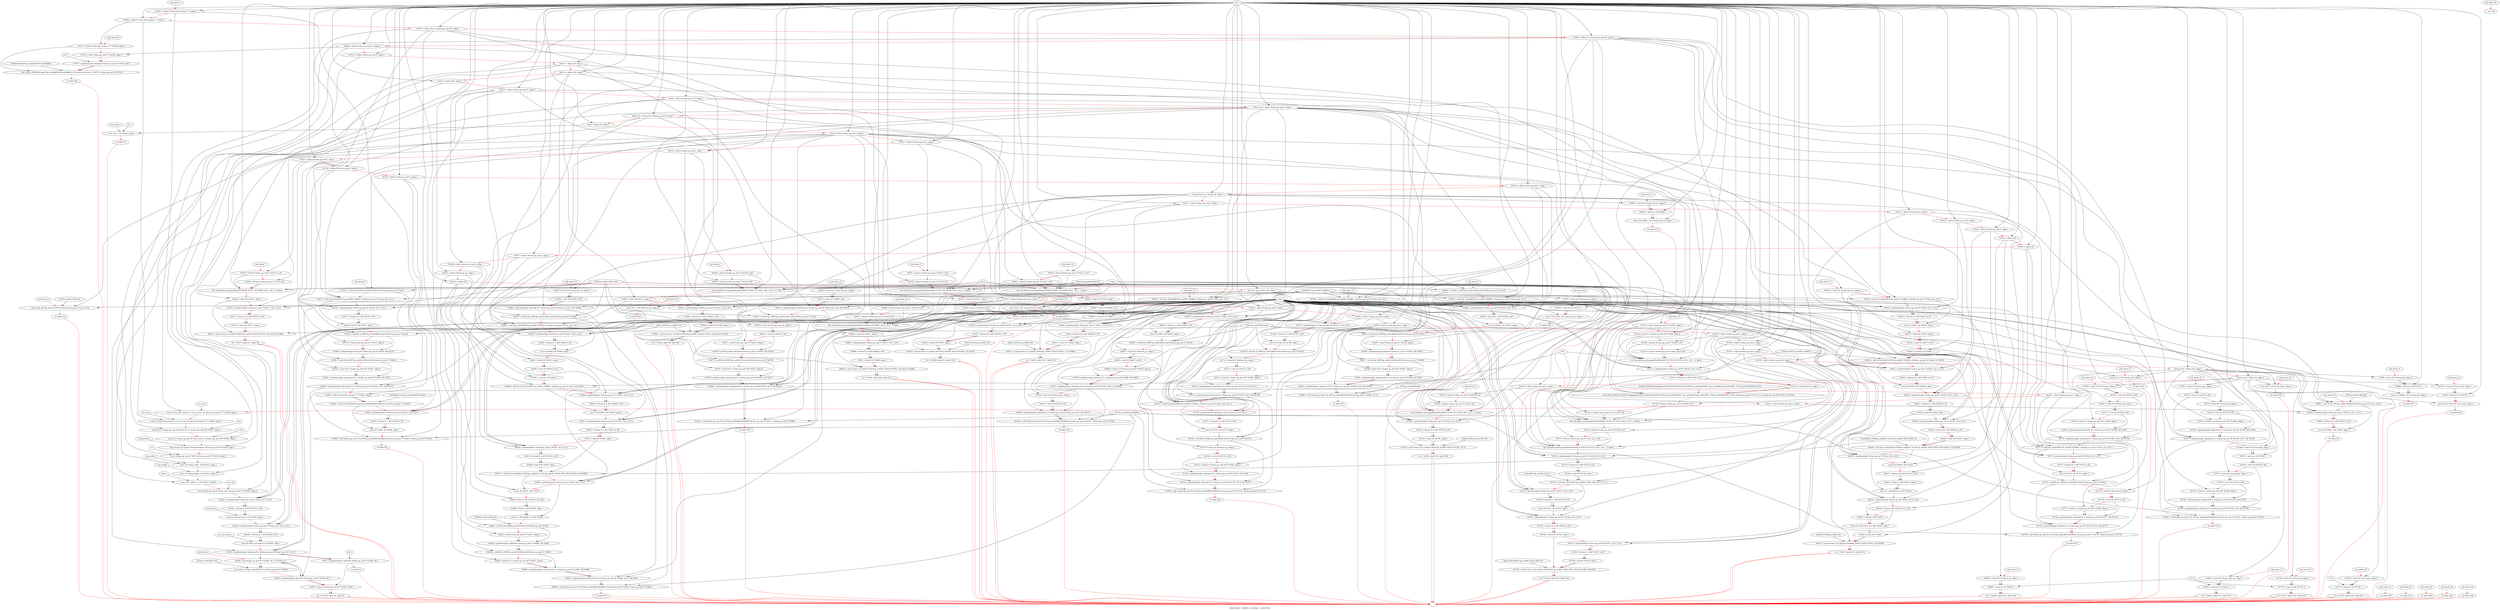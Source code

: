 digraph G {
compound=true
label="Black edges - dataflow, red edges - control flow"
"t505" [label="  %t505 = alloca %\"class.hls::stream.1\"*, align 8"]
"t506" [label="  %t506 = alloca %\"class.hls::stream.1\"*, align 8"]
"t507" [label="  %t507 = alloca [512 x %class.ap_uint.0]*, align 8"]
"t508" [label="  %t508 = alloca [5 x %class.ap_uint.0]*, align 8"]
"t509" [label="  %t509 = alloca %class.ap_uint.0*, align 8"]
"t510" [label="  %t510 = alloca %class.ap_uint.0*, align 8"]
"t511" [label="  %t511 = alloca i16, align 2"]
"t512" [label="  %t512 = alloca i16, align 2"]
"t513" [label="  %t513 = alloca i16*, align 8"]
"t514" [label="  %t514 = alloca %class.ap_uint.2*, align 8"]
"row" [label="  %row = alloca %class.ap_uint.2, align 2"]
"win_size" [label="  %win_size = alloca %class.ap_uint.0, align 1"]
"buf_cop" [label="  %buf_cop = alloca [5 x %class.ap_uint.0], align 1"]
"npc" [label="  %npc = alloca i16, align 2"]
"col" [label="  %col = alloca %class.ap_uint.2, align 1"]
"t515" [label="  %t515 = alloca %class.ap_uint.2, align 1"]
"t516" [label="  %t516 = alloca %class.ap_uint.2, align 1"]
"t517" [label="  %t517 = alloca %class.ap_uint.2, align 1"]
"t518" [label="  %t518 = alloca %class.ap_uint.0, align 1"]
"t519" [label="  %t519 = alloca %class.ap_uint.0, align 1"]
"t520" [label="  %t520 = alloca %class.ap_uint.0, align 1"]
"copy_buf_var" [label="  %copy_buf_var = alloca i32, align 4"]
"t521" [label="  %t521 = alloca %class.ap_uint.2, align 1"]
"t522" [label="  %t522 = alloca %class.ap_int, align 1"]
"t523" [label="  %t523 = alloca %class.ap_uint.0, align 1"]
"t524" [label="  %t524 = alloca %class.ap_uint.2, align 1"]
"t525" [label="  %t525 = alloca i24"]
"t526" [label="  %t526 = alloca i24"]
"t527" [label="  %t527 = alloca %class.ap_uint.0, align 1"]
"t528" [label="  %t528 = alloca %class.ap_uint.2, align 1"]
"t529" [label="  %t529 = alloca %class.ap_int, align 1"]
"t530" [label="  %t530 = alloca i24"]
"extract_px" [label="  %extract_px = alloca i32, align 4"]
"t531" [label="  %t531 = alloca %class.ap_uint.2, align 1"]
"t532" [label="  %t532 = alloca %class.ap_uint.0, align 1"]
"t533" [label="  %t533 = alloca %class.ap_uint.0, align 1"]
"t534" [label="  %t534 = alloca %class.ap_uint.0, align 1"]
"t535" [label="  %t535 = alloca %class.ap_uint.0, align 1"]
"t536" [label="  %t536 = alloca %class.ap_uint.2, align 1"]
"t537" [label="  %t537 = alloca %class.ap_uint.0, align 1"]
"t538" [label="  %t538 = alloca %class.ap_uint.0, align 1"]
"wrap_buf" [label="  %wrap_buf = alloca i32, align 4"]
"col_warp" [label="  %col_warp = alloca i32, align 4"]
"t539" [label="  %t539 = alloca %class.ap_uint.2, align 1"]
"t540" [label="  %t540 = alloca %class.ap_uint.0, align 1"]
"t541" [label="  %t541 = alloca %class.ap_uint.2, align 1"]
"_1" [label="  store %\"class.hls::stream.1\"* %_src_mat, %\"class.hls::stream.1\"** %t505, align 8"]
"_2" [label="  store %\"class.hls::stream.1\"* %_out_mat, %\"class.hls::stream.1\"** %t506, align 8"]
"_3" [label="  store [512 x %class.ap_uint.0]* %buf, [512 x %class.ap_uint.0]** %t507, align 8"]
"_4" [label="  store [5 x %class.ap_uint.0]* %src_buf, [5 x %class.ap_uint.0]** %t508, align 8"]
"_5" [label="  store %class.ap_uint.0* %OutputValues, %class.ap_uint.0** %t509, align 8"]
"_6" [label="  store %class.ap_uint.0* %P0, %class.ap_uint.0** %t510, align 8"]
"_7" [label="  store i16 %img_width, i16* %t511, align 2"]
"_8" [label="  store i16 %img_height, i16* %t512, align 2"]
"_9" [label="  store i16* %shift_x, i16** %t513, align 8"]
"_10" [label="  store %class.ap_uint.2* %row_ind, %class.ap_uint.2** %t514, align 8"]
"t542" [label="  %t542 = getelementptr %class.ap_uint.2* %row, i32 0, i32 0"]
"t543" [label="  %t543 = bitcast [2 x i8]* %t542 to i16*"]
"_11" [label="  store i16 %row.coerce, i16* %t543, align 1"]
"t544" [label="  %t544 = getelementptr %class.ap_uint.0* %win_size, i32 0, i32 0"]
"t545" [label="  %t545 = bitcast [1 x i8]* %t544 to i8*"]
"_12" [label="  store i8 %win_size.coerce, i8* %t545, align 1"]
"t546" [label="  %t546 = getelementptr inbounds [5 x %class.ap_uint.0]* %buf_cop, i32 0, i32 0"]
"t547" [label="  %t547 = getelementptr inbounds %class.ap_uint.0* %t546, i64 5"]
"_13" [label="  br label %1"]
"unk_block_1" -> "t505"[color=red]
"i32 1" -> "t505"
"t505" -> "t506"[color=red weight=2]
"i32 1" -> "t506"
"t506" -> "t507"[color=red weight=2]
"i32 1" -> "t507"
"t507" -> "t508"[color=red weight=2]
"i32 1" -> "t508"
"t508" -> "t509"[color=red weight=2]
"i32 1" -> "t509"
"t509" -> "t510"[color=red weight=2]
"i32 1" -> "t510"
"t510" -> "t511"[color=red weight=2]
"i32 1" -> "t511"
"t511" -> "t512"[color=red weight=2]
"i32 1" -> "t512"
"t512" -> "t513"[color=red weight=2]
"i32 1" -> "t513"
"t513" -> "t514"[color=red weight=2]
"i32 1" -> "t514"
"t514" -> "row"[color=red weight=2]
"i32 1" -> "row"
"row" -> "win_size"[color=red weight=2]
"i32 1" -> "win_size"
"win_size" -> "buf_cop"[color=red weight=2]
"i32 1" -> "buf_cop"
"buf_cop" -> "npc"[color=red weight=2]
"i32 1" -> "npc"
"npc" -> "col"[color=red weight=2]
"i32 1" -> "col"
"col" -> "t515"[color=red weight=2]
"i32 1" -> "t515"
"t515" -> "t516"[color=red weight=2]
"i32 1" -> "t516"
"t516" -> "t517"[color=red weight=2]
"i32 1" -> "t517"
"t517" -> "t518"[color=red weight=2]
"i32 1" -> "t518"
"t518" -> "t519"[color=red weight=2]
"i32 1" -> "t519"
"t519" -> "t520"[color=red weight=2]
"i32 1" -> "t520"
"t520" -> "copy_buf_var"[color=red weight=2]
"i32 1" -> "copy_buf_var"
"copy_buf_var" -> "t521"[color=red weight=2]
"i32 1" -> "t521"
"t521" -> "t522"[color=red weight=2]
"i32 1" -> "t522"
"t522" -> "t523"[color=red weight=2]
"i32 1" -> "t523"
"t523" -> "t524"[color=red weight=2]
"i32 1" -> "t524"
"t524" -> "t525"[color=red weight=2]
"i32 1" -> "t525"
"t525" -> "t526"[color=red weight=2]
"i32 1" -> "t526"
"t526" -> "t527"[color=red weight=2]
"i32 1" -> "t527"
"t527" -> "t528"[color=red weight=2]
"i32 1" -> "t528"
"t528" -> "t529"[color=red weight=2]
"i32 1" -> "t529"
"t529" -> "t530"[color=red weight=2]
"i32 1" -> "t530"
"t530" -> "extract_px"[color=red weight=2]
"i32 1" -> "extract_px"
"extract_px" -> "t531"[color=red weight=2]
"i32 1" -> "t531"
"t531" -> "t532"[color=red weight=2]
"i32 1" -> "t532"
"t532" -> "t533"[color=red weight=2]
"i32 1" -> "t533"
"t533" -> "t534"[color=red weight=2]
"i32 1" -> "t534"
"t534" -> "t535"[color=red weight=2]
"i32 1" -> "t535"
"t535" -> "t536"[color=red weight=2]
"i32 1" -> "t536"
"t536" -> "t537"[color=red weight=2]
"i32 1" -> "t537"
"t537" -> "t538"[color=red weight=2]
"i32 1" -> "t538"
"t538" -> "wrap_buf"[color=red weight=2]
"i32 1" -> "wrap_buf"
"wrap_buf" -> "col_warp"[color=red weight=2]
"i32 1" -> "col_warp"
"col_warp" -> "t539"[color=red weight=2]
"i32 1" -> "t539"
"t539" -> "t540"[color=red weight=2]
"i32 1" -> "t540"
"t540" -> "t541"[color=red weight=2]
"i32 1" -> "t541"
"t541" -> "_1"[color=red weight=2]
"_src_mat" -> "_1"
"t505" -> "_1"
"_1" -> "_2"[color=red weight=2]
"_out_mat" -> "_2"
"t506" -> "_2"
"_2" -> "_3"[color=red weight=2]
"buf" -> "_3"
"t507" -> "_3"
"_3" -> "_4"[color=red weight=2]
"src_buf" -> "_4"
"t508" -> "_4"
"_4" -> "_5"[color=red weight=2]
"OutputValues" -> "_5"
"t509" -> "_5"
"_5" -> "_6"[color=red weight=2]
"P0" -> "_6"
"t510" -> "_6"
"_6" -> "_7"[color=red weight=2]
"img_width" -> "_7"
"t511" -> "_7"
"_7" -> "_8"[color=red weight=2]
"img_height" -> "_8"
"t512" -> "_8"
"_8" -> "_9"[color=red weight=2]
"shift_x" -> "_9"
"t513" -> "_9"
"_9" -> "_10"[color=red weight=2]
"row_ind" -> "_10"
"t514" -> "_10"
"_10" -> "t542"[color=red weight=2]
"row" -> "t542"
"i32 0" -> "t542"
"i32 0" -> "t542"
"t542" -> "t543"[color=red weight=2]
"t542" -> "t543"
"t543" -> "_11"[color=red weight=2]
"row.coerce" -> "_11"
"t543" -> "_11"
"_11" -> "t544"[color=red weight=2]
"win_size" -> "t544"
"i32 0" -> "t544"
"i32 0" -> "t544"
"t544" -> "t545"[color=red weight=2]
"t544" -> "t545"
"t545" -> "_12"[color=red weight=2]
"win_size.coerce" -> "_12"
"t545" -> "_12"
"_12" -> "t546"[color=red weight=2]
"buf_cop" -> "t546"
"i32 0" -> "t546"
"i32 0" -> "t546"
"t546" -> "t547"[color=red weight=2]
"t546" -> "t547"
"i64 5" -> "t547"
"t547" -> "_13"[color=red weight=2]
"_13" -> ""[color=red]

"t548" [label="  %t548 = phi %class.ap_uint.0* [ %t546, %0 ], [ %t549, %1 ]"]
"_14" [label="  call void @_ZN7ap_uintILi8EEC1Ev(%class.ap_uint.0* %t548)"]
"t549" [label="  %t549 = getelementptr inbounds %class.ap_uint.0* %t548, i64 1"]
"t550" [label="  %t550 = icmp eq %class.ap_uint.0* %t549, %t547"]
"_15" [label="  br i1 %t550, label %2, label %1"]
"unk_block_2" -> "t548"[color=red]
"t546" -> "t548"
"t549" -> "t548"
"t548" -> "_14"[color=red weight=2]
"t548" -> "_14"
"_ZN7ap_uintILi8EEC1Ev" -> "_14"
"_14" -> "t549"[color=red weight=2]
"t548" -> "t549"
"i64 1" -> "t549"
"t549" -> "t550"[color=red weight=2]
"t549" -> "t550"
"t547" -> "t550"
"t550" -> "_15"[color=red weight=2]
"t550" -> "_15"
"_15" -> ""[color=red]
"_15" -> ""[color=red]

"_16" [label="  store i16 1, i16* %npc, align 2"]
"_17" [label="  br label %3"]
"unk_block_3" -> "_16"[color=red]
"i16 1" -> "_16"
"npc" -> "_16"
"_16" -> "_17"[color=red weight=2]
"_17" -> ""[color=red]

"_18" [label="  call void @_ZN7ap_uintILi13EEC1Ei(%class.ap_uint.2* %col, i32 0)"]
"_19" [label="  br label %4"]
"unk_block_4" -> "_18"[color=red]
"col" -> "_18"
"i32 0" -> "_18"
"_ZN7ap_uintILi13EEC1Ei" -> "_18"
"_18" -> "_19"[color=red weight=2]
"_19" -> ""[color=red]

"t551" [label="  %t551 = bitcast %class.ap_uint.2* %t515 to i8*"]
"t552" [label="  %t552 = bitcast %class.ap_uint.2* %col to i8*"]
"_20" [label="  call void @llvm.memcpy.p0i8.p0i8.i64(i8* %t551, i8* %t552, i64 2, i32 1, i1 false)"]
"t553" [label="  %t553 = load i16* %t511, align 2"]
"t554" [label="  %t554 = zext i16 %t553 to i32"]
"t555" [label="  %t555 = add nsw i32 %t554, 2"]
"t556" [label="  %t556 = getelementptr %class.ap_uint.2* %t515, i32 0, i32 0"]
"t557" [label="  %t557 = bitcast [2 x i8]* %t556 to i16*"]
"t558" [label="  %t558 = load i16* %t557, align 1"]
"t559" [label="  %t559 = call zeroext i1 @_ZltILi13EEb7ap_uintIXT_EEi(i16 %t558, i32 %t555)"]
"_21" [label="  br i1 %t559, label %5, label %39"]
"unk_block_5" -> "t551"[color=red]
"t515" -> "t551"
"t551" -> "t552"[color=red weight=2]
"col" -> "t552"
"t552" -> "_20"[color=red weight=2]
"t551" -> "_20"
"t552" -> "_20"
"i64 2" -> "_20"
"i32 1" -> "_20"
"i1 false" -> "_20"
"llvm.memcpy.p0i8.p0i8.i64" -> "_20"
"_20" -> "t553"[color=red weight=2]
"t511" -> "t553"
"t553" -> "t554"[color=red weight=2]
"t553" -> "t554"
"t554" -> "t555"[color=red weight=2]
"t554" -> "t555"
"i32 2" -> "t555"
"t555" -> "t556"[color=red weight=2]
"t515" -> "t556"
"i32 0" -> "t556"
"i32 0" -> "t556"
"t556" -> "t557"[color=red weight=2]
"t556" -> "t557"
"t557" -> "t558"[color=red weight=2]
"t557" -> "t558"
"t558" -> "t559"[color=red weight=2]
"t558" -> "t559"
"t555" -> "t559"
"_ZltILi13EEb7ap_uintIXT_EEi" -> "t559"
"t559" -> "_21"[color=red weight=2]
"t559" -> "_21"
"_21" -> ""[color=red]
"_21" -> ""[color=red]

"t560" [label="  %t560 = bitcast %class.ap_uint.2* %t516 to i8*"]
"t561" [label="  %t561 = bitcast %class.ap_uint.2* %row to i8*"]
"_22" [label="  call void @llvm.memcpy.p0i8.p0i8.i64(i8* %t560, i8* %t561, i64 2, i32 1, i1 false)"]
"t562" [label="  %t562 = load i16* %t512, align 2"]
"t563" [label="  %t563 = getelementptr %class.ap_uint.2* %t516, i32 0, i32 0"]
"t564" [label="  %t564 = bitcast [2 x i8]* %t563 to i16*"]
"t565" [label="  %t565 = load i16* %t564, align 1"]
"t566" [label="  %t566 = call zeroext i1 @_ZltILi13EEb7ap_uintIXT_EEt(i16 %t565, i16 zeroext %t562)"]
"_23" [label="  br i1 %t566, label %6, label %8"]
"unk_block_6" -> "t560"[color=red]
"t516" -> "t560"
"t560" -> "t561"[color=red weight=2]
"row" -> "t561"
"t561" -> "_22"[color=red weight=2]
"t560" -> "_22"
"t561" -> "_22"
"i64 2" -> "_22"
"i32 1" -> "_22"
"i1 false" -> "_22"
"llvm.memcpy.p0i8.p0i8.i64" -> "_22"
"_22" -> "t562"[color=red weight=2]
"t512" -> "t562"
"t562" -> "t563"[color=red weight=2]
"t516" -> "t563"
"i32 0" -> "t563"
"i32 0" -> "t563"
"t563" -> "t564"[color=red weight=2]
"t563" -> "t564"
"t564" -> "t565"[color=red weight=2]
"t564" -> "t565"
"t565" -> "t566"[color=red weight=2]
"t565" -> "t566"
"t562" -> "t566"
"_ZltILi13EEb7ap_uintIXT_EEt" -> "t566"
"t566" -> "_23"[color=red weight=2]
"t566" -> "_23"
"_23" -> ""[color=red]
"_23" -> ""[color=red]

"t567" [label="  %t567 = bitcast %class.ap_uint.2* %t517 to i8*"]
"t568" [label="  %t568 = bitcast %class.ap_uint.2* %col to i8*"]
"_24" [label="  call void @llvm.memcpy.p0i8.p0i8.i64(i8* %t567, i8* %t568, i64 2, i32 1, i1 false)"]
"t569" [label="  %t569 = load i16* %t511, align 2"]
"t570" [label="  %t570 = getelementptr %class.ap_uint.2* %t517, i32 0, i32 0"]
"t571" [label="  %t571 = bitcast [2 x i8]* %t570 to i16*"]
"t572" [label="  %t572 = load i16* %t571, align 1"]
"t573" [label="  %t573 = call zeroext i1 @_ZltILi13EEb7ap_uintIXT_EEt(i16 %t572, i16 zeroext %t569)"]
"_25" [label="  br i1 %t573, label %7, label %8"]
"unk_block_7" -> "t567"[color=red]
"t517" -> "t567"
"t567" -> "t568"[color=red weight=2]
"col" -> "t568"
"t568" -> "_24"[color=red weight=2]
"t567" -> "_24"
"t568" -> "_24"
"i64 2" -> "_24"
"i32 1" -> "_24"
"i1 false" -> "_24"
"llvm.memcpy.p0i8.p0i8.i64" -> "_24"
"_24" -> "t569"[color=red weight=2]
"t511" -> "t569"
"t569" -> "t570"[color=red weight=2]
"t517" -> "t570"
"i32 0" -> "t570"
"i32 0" -> "t570"
"t570" -> "t571"[color=red weight=2]
"t570" -> "t571"
"t571" -> "t572"[color=red weight=2]
"t571" -> "t572"
"t572" -> "t573"[color=red weight=2]
"t572" -> "t573"
"t569" -> "t573"
"_ZltILi13EEb7ap_uintIXT_EEt" -> "t573"
"t573" -> "_25"[color=red weight=2]
"t573" -> "_25"
"_25" -> ""[color=red]
"_25" -> ""[color=red]

"t574" [label="  %t574 = call i64 @_ZNK7ap_uintILi13EEcvmEv(%class.ap_uint.2* %col)"]
"t575" [label="  %t575 = call i8 @_ZmiILi8EE7ap_uintIXT_EERKS1_i(%class.ap_uint.0* %win_size, i32 1)"]
"t576" [label="  %t576 = getelementptr %class.ap_uint.0* %t518, i32 0, i32 0"]
"t577" [label="  %t577 = bitcast [1 x i8]* %t576 to i8*"]
"_26" [label="  store i8 %t575, i8* %t577, align 1"]
"t578" [label="  %t578 = call i64 @_ZNK7ap_uintILi8EEcvmEv(%class.ap_uint.0* %t518)"]
"t579" [label="  %t579 = load %class.ap_uint.2** %t514, align 8"]
"t580" [label="  %t580 = getelementptr inbounds %class.ap_uint.2* %t579, i64 %t578"]
"t581" [label="  %t581 = call i64 @_ZNK7ap_uintILi13EEcvmEv(%class.ap_uint.2* %t580)"]
"t582" [label="  %t582 = load [512 x %class.ap_uint.0]** %t507, align 8"]
"t583" [label="  %t583 = getelementptr inbounds [512 x %class.ap_uint.0]* %t582, i64 %t581"]
"t584" [label="  %t584 = getelementptr inbounds [512 x %class.ap_uint.0]* %t583, i32 0, i64 %t574"]
"t585" [label="  %t585 = load %\"class.hls::stream.1\"** %t505, align 8"]
"t586" [label="  %t586 = call i8 @_ZN3hls6streamI7ap_uintILi8EEE4readEv(%\"class.hls::stream.1\"* %t585)"]
"t587" [label="  %t587 = getelementptr %class.ap_uint.0* %t519, i32 0, i32 0"]
"t588" [label="  %t588 = bitcast [1 x i8]* %t587 to i8*"]
"_27" [label="  store i8 %t586, i8* %t588, align 1"]
"t589" [label="  %t589 = call %class.ap_uint.0* @_ZN7ap_uintILi8EEaSERKS0_(%class.ap_uint.0* %t584, %class.ap_uint.0* %t519)"]
"_28" [label="  br label %9"]
"unk_block_8" -> "t574"[color=red]
"col" -> "t574"
"_ZNK7ap_uintILi13EEcvmEv" -> "t574"
"t574" -> "t575"[color=red weight=2]
"win_size" -> "t575"
"i32 1" -> "t575"
"_ZmiILi8EE7ap_uintIXT_EERKS1_i" -> "t575"
"t575" -> "t576"[color=red weight=2]
"t518" -> "t576"
"i32 0" -> "t576"
"i32 0" -> "t576"
"t576" -> "t577"[color=red weight=2]
"t576" -> "t577"
"t577" -> "_26"[color=red weight=2]
"t575" -> "_26"
"t577" -> "_26"
"_26" -> "t578"[color=red weight=2]
"t518" -> "t578"
"_ZNK7ap_uintILi8EEcvmEv" -> "t578"
"t578" -> "t579"[color=red weight=2]
"t514" -> "t579"
"t579" -> "t580"[color=red weight=2]
"t579" -> "t580"
"t578" -> "t580"
"t580" -> "t581"[color=red weight=2]
"t580" -> "t581"
"_ZNK7ap_uintILi13EEcvmEv" -> "t581"
"t581" -> "t582"[color=red weight=2]
"t507" -> "t582"
"t582" -> "t583"[color=red weight=2]
"t582" -> "t583"
"t581" -> "t583"
"t583" -> "t584"[color=red weight=2]
"t583" -> "t584"
"i32 0" -> "t584"
"t574" -> "t584"
"t584" -> "t585"[color=red weight=2]
"t505" -> "t585"
"t585" -> "t586"[color=red weight=2]
"t585" -> "t586"
"_ZN3hls6streamI7ap_uintILi8EEE4readEv" -> "t586"
"t586" -> "t587"[color=red weight=2]
"t519" -> "t587"
"i32 0" -> "t587"
"i32 0" -> "t587"
"t587" -> "t588"[color=red weight=2]
"t587" -> "t588"
"t588" -> "_27"[color=red weight=2]
"t586" -> "_27"
"t588" -> "_27"
"_27" -> "t589"[color=red weight=2]
"t584" -> "t589"
"t519" -> "t589"
"_ZN7ap_uintILi8EEaSERKS0_" -> "t589"
"t589" -> "_28"[color=red weight=2]
"_28" -> ""[color=red]

"t590" [label="  %t590 = call i64 @_ZNK7ap_uintILi13EEcvmEv(%class.ap_uint.2* %col)"]
"t591" [label="  %t591 = call i8 @_ZmiILi8EE7ap_uintIXT_EERKS1_i(%class.ap_uint.0* %win_size, i32 1)"]
"t592" [label="  %t592 = getelementptr %class.ap_uint.0* %t520, i32 0, i32 0"]
"t593" [label="  %t593 = bitcast [1 x i8]* %t592 to i8*"]
"_29" [label="  store i8 %t591, i8* %t593, align 1"]
"t594" [label="  %t594 = call i64 @_ZNK7ap_uintILi8EEcvmEv(%class.ap_uint.0* %t520)"]
"t595" [label="  %t595 = load %class.ap_uint.2** %t514, align 8"]
"t596" [label="  %t596 = getelementptr inbounds %class.ap_uint.2* %t595, i64 %t594"]
"t597" [label="  %t597 = call i64 @_ZNK7ap_uintILi13EEcvmEv(%class.ap_uint.2* %t596)"]
"t598" [label="  %t598 = load [512 x %class.ap_uint.0]** %t507, align 8"]
"t599" [label="  %t599 = getelementptr inbounds [512 x %class.ap_uint.0]* %t598, i64 %t597"]
"t600" [label="  %t600 = getelementptr inbounds [512 x %class.ap_uint.0]* %t599, i32 0, i64 %t590"]
"t601" [label="  %t601 = call %class.ap_uint.0* @_ZN7ap_uintILi8EEaSEi(%class.ap_uint.0* %t600, i32 0)"]
"_30" [label="  br label %9"]
"unk_block_9" -> "t590"[color=red]
"col" -> "t590"
"_ZNK7ap_uintILi13EEcvmEv" -> "t590"
"t590" -> "t591"[color=red weight=2]
"win_size" -> "t591"
"i32 1" -> "t591"
"_ZmiILi8EE7ap_uintIXT_EERKS1_i" -> "t591"
"t591" -> "t592"[color=red weight=2]
"t520" -> "t592"
"i32 0" -> "t592"
"i32 0" -> "t592"
"t592" -> "t593"[color=red weight=2]
"t592" -> "t593"
"t593" -> "_29"[color=red weight=2]
"t591" -> "_29"
"t593" -> "_29"
"_29" -> "t594"[color=red weight=2]
"t520" -> "t594"
"_ZNK7ap_uintILi8EEcvmEv" -> "t594"
"t594" -> "t595"[color=red weight=2]
"t514" -> "t595"
"t595" -> "t596"[color=red weight=2]
"t595" -> "t596"
"t594" -> "t596"
"t596" -> "t597"[color=red weight=2]
"t596" -> "t597"
"_ZNK7ap_uintILi13EEcvmEv" -> "t597"
"t597" -> "t598"[color=red weight=2]
"t507" -> "t598"
"t598" -> "t599"[color=red weight=2]
"t598" -> "t599"
"t597" -> "t599"
"t599" -> "t600"[color=red weight=2]
"t599" -> "t600"
"i32 0" -> "t600"
"t590" -> "t600"
"t600" -> "t601"[color=red weight=2]
"t600" -> "t601"
"i32 0" -> "t601"
"_ZN7ap_uintILi8EEaSEi" -> "t601"
"t601" -> "_30"[color=red weight=2]
"_30" -> ""[color=red]

"_31" [label="  store i32 0, i32* %copy_buf_var, align 4"]
"_32" [label="  br label %10"]
"unk_block_10" -> "_31"[color=red]
"i32 0" -> "_31"
"copy_buf_var" -> "_31"
"_31" -> "_32"[color=red weight=2]
"_32" -> ""[color=red]

"t602" [label="  %t602 = load i32* %copy_buf_var, align 4"]
"t603" [label="  %t603 = icmp slt i32 %t602, 5"]
"_33" [label="  br i1 %t603, label %11, label %17"]
"unk_block_11" -> "t602"[color=red]
"copy_buf_var" -> "t602"
"t602" -> "t603"[color=red weight=2]
"t602" -> "t603"
"i32 5" -> "t603"
"t603" -> "_33"[color=red weight=2]
"t603" -> "_33"
"_33" -> ""[color=red]
"_33" -> ""[color=red]

"t604" [label="  %t604 = bitcast %class.ap_uint.2* %t521 to i8*"]
"t605" [label="  %t605 = bitcast %class.ap_uint.2* %row to i8*"]
"_34" [label="  call void @llvm.memcpy.p0i8.p0i8.i64(i8* %t604, i8* %t605, i64 2, i32 1, i1 false)"]
"t606" [label="  %t606 = load i16* %t512, align 2"]
"t607" [label="  %t607 = zext i16 %t606 to i32"]
"t608" [label="  %t608 = sub nsw i32 %t607, 1"]
"t609" [label="  %t609 = getelementptr %class.ap_uint.2* %t521, i32 0, i32 0"]
"t610" [label="  %t610 = bitcast [2 x i8]* %t609 to i16*"]
"t611" [label="  %t611 = load i16* %t610, align 1"]
"t612" [label="  %t612 = call zeroext i1 @_ZgtILi13EEb7ap_uintIXT_EEi(i16 %t611, i32 %t608)"]
"_35" [label="  br i1 %t612, label %12, label %14"]
"unk_block_12" -> "t604"[color=red]
"t521" -> "t604"
"t604" -> "t605"[color=red weight=2]
"row" -> "t605"
"t605" -> "_34"[color=red weight=2]
"t604" -> "_34"
"t605" -> "_34"
"i64 2" -> "_34"
"i32 1" -> "_34"
"i1 false" -> "_34"
"llvm.memcpy.p0i8.p0i8.i64" -> "_34"
"_34" -> "t606"[color=red weight=2]
"t512" -> "t606"
"t606" -> "t607"[color=red weight=2]
"t606" -> "t607"
"t607" -> "t608"[color=red weight=2]
"t607" -> "t608"
"i32 1" -> "t608"
"t608" -> "t609"[color=red weight=2]
"t521" -> "t609"
"i32 0" -> "t609"
"i32 0" -> "t609"
"t609" -> "t610"[color=red weight=2]
"t609" -> "t610"
"t610" -> "t611"[color=red weight=2]
"t610" -> "t611"
"t611" -> "t612"[color=red weight=2]
"t611" -> "t612"
"t608" -> "t612"
"_ZgtILi13EEb7ap_uintIXT_EEi" -> "t612"
"t612" -> "_35"[color=red weight=2]
"t612" -> "_35"
"_35" -> ""[color=red]
"_35" -> ""[color=red]

"t613" [label="  %t613 = load i32* %copy_buf_var, align 4"]
"t614" [label="  %t614 = call i8 @_ZmiILi8EE7ap_uintIXT_EERKS1_i(%class.ap_uint.0* %win_size, i32 1)"]
"t615" [label="  %t615 = getelementptr %class.ap_uint.0* %t523, i32 0, i32 0"]
"t616" [label="  %t616 = bitcast [1 x i8]* %t615 to i8*"]
"_36" [label="  store i8 %t614, i8* %t616, align 1"]
"t617" [label="  %t617 = load i16* %t512, align 2"]
"t618" [label="  %t618 = zext i16 %t617 to i32"]
"t619" [label="  %t619 = sub nsw i32 %t618, 1"]
"t620" [label="  %t620 = call i16 @_ZmiILi13EE7ap_uintIXT_EERKS1_i(%class.ap_uint.2* %row, i32 %t619)"]
"t621" [label="  %t621 = getelementptr %class.ap_uint.2* %t524, i32 0, i32 0"]
"t622" [label="  %t622 = bitcast [2 x i8]* %t621 to i16*"]
"_37" [label="  store i16 %t620, i16* %t622, align 1"]
"t623" [label="  %t623 = getelementptr %class.ap_uint.0* %t523, i32 0, i32 0"]
"t624" [label="  %t624 = bitcast [1 x i8]* %t623 to i8*"]
"t625" [label="  %t625 = load i8* %t624, align 1"]
"t626" [label="  %t626 = getelementptr %class.ap_uint.2* %t524, i32 0, i32 0"]
"t627" [label="  %t627 = bitcast [2 x i8]* %t626 to i16*"]
"t628" [label="  %t628 = load i16* %t627, align 1"]
"t629" [label="  %t629 = call i24 @_ZmiILi8ELi13EE6ap_intIXplT_T0_EE7ap_uintIXT_EES2_IXT0_EE(i8 %t625, i16 %t628)"]
"t630" [label="  %t630 = getelementptr %class.ap_int* %t522, i32 0, i32 0"]
"_38" [label="  store i24 %t629, i24* %t525"]
"t631" [label="  %t631 = bitcast i24* %t525 to [3 x i8]*"]
"t632" [label="  %t632 = load [3 x i8]* %t631, align 1"]
"_39" [label="  store [3 x i8] %t632, [3 x i8]* %t630"]
"t633" [label="  %t633 = getelementptr %class.ap_int* %t522, i32 0, i32 0"]
"t634" [label="  %t634 = bitcast i24* %t526 to [3 x i8]*"]
"t635" [label="  %t635 = load [3 x i8]* %t633"]
"_40" [label="  store [3 x i8] %t635, [3 x i8]* %t634, align 1"]
"t636" [label="  %t636 = load i24* %t526"]
"t637" [label="  %t637 = call zeroext i1 @_ZgtILi21EEbi6ap_intIXT_EE(i32 %t613, i24 %t636)"]
"_41" [label="  br i1 %t637, label %13, label %14"]
"unk_block_13" -> "t613"[color=red]
"copy_buf_var" -> "t613"
"t613" -> "t614"[color=red weight=2]
"win_size" -> "t614"
"i32 1" -> "t614"
"_ZmiILi8EE7ap_uintIXT_EERKS1_i" -> "t614"
"t614" -> "t615"[color=red weight=2]
"t523" -> "t615"
"i32 0" -> "t615"
"i32 0" -> "t615"
"t615" -> "t616"[color=red weight=2]
"t615" -> "t616"
"t616" -> "_36"[color=red weight=2]
"t614" -> "_36"
"t616" -> "_36"
"_36" -> "t617"[color=red weight=2]
"t512" -> "t617"
"t617" -> "t618"[color=red weight=2]
"t617" -> "t618"
"t618" -> "t619"[color=red weight=2]
"t618" -> "t619"
"i32 1" -> "t619"
"t619" -> "t620"[color=red weight=2]
"row" -> "t620"
"t619" -> "t620"
"_ZmiILi13EE7ap_uintIXT_EERKS1_i" -> "t620"
"t620" -> "t621"[color=red weight=2]
"t524" -> "t621"
"i32 0" -> "t621"
"i32 0" -> "t621"
"t621" -> "t622"[color=red weight=2]
"t621" -> "t622"
"t622" -> "_37"[color=red weight=2]
"t620" -> "_37"
"t622" -> "_37"
"_37" -> "t623"[color=red weight=2]
"t523" -> "t623"
"i32 0" -> "t623"
"i32 0" -> "t623"
"t623" -> "t624"[color=red weight=2]
"t623" -> "t624"
"t624" -> "t625"[color=red weight=2]
"t624" -> "t625"
"t625" -> "t626"[color=red weight=2]
"t524" -> "t626"
"i32 0" -> "t626"
"i32 0" -> "t626"
"t626" -> "t627"[color=red weight=2]
"t626" -> "t627"
"t627" -> "t628"[color=red weight=2]
"t627" -> "t628"
"t628" -> "t629"[color=red weight=2]
"t625" -> "t629"
"t628" -> "t629"
"_ZmiILi8ELi13EE6ap_intIXplT_T0_EE7ap_uintIXT_EES2_IXT0_EE" -> "t629"
"t629" -> "t630"[color=red weight=2]
"t522" -> "t630"
"i32 0" -> "t630"
"i32 0" -> "t630"
"t630" -> "_38"[color=red weight=2]
"t629" -> "_38"
"t525" -> "_38"
"_38" -> "t631"[color=red weight=2]
"t525" -> "t631"
"t631" -> "t632"[color=red weight=2]
"t631" -> "t632"
"t632" -> "_39"[color=red weight=2]
"t632" -> "_39"
"t630" -> "_39"
"_39" -> "t633"[color=red weight=2]
"t522" -> "t633"
"i32 0" -> "t633"
"i32 0" -> "t633"
"t633" -> "t634"[color=red weight=2]
"t526" -> "t634"
"t634" -> "t635"[color=red weight=2]
"t633" -> "t635"
"t635" -> "_40"[color=red weight=2]
"t635" -> "_40"
"t634" -> "_40"
"_40" -> "t636"[color=red weight=2]
"t526" -> "t636"
"t636" -> "t637"[color=red weight=2]
"t613" -> "t637"
"t636" -> "t637"
"_ZgtILi21EEbi6ap_intIXT_EE" -> "t637"
"t637" -> "_41"[color=red weight=2]
"t637" -> "_41"
"_41" -> ""[color=red]
"_41" -> ""[color=red]

"t638" [label="  %t638 = load i32* %copy_buf_var, align 4"]
"t639" [label="  %t639 = sext i32 %t638 to i64"]
"t640" [label="  %t640 = getelementptr inbounds [5 x %class.ap_uint.0]* %buf_cop, i32 0, i64 %t639"]
"t641" [label="  %t641 = call i64 @_ZNK7ap_uintILi13EEcvmEv(%class.ap_uint.2* %col)"]
"t642" [label="  %t642 = call i8 @_ZmiILi8EE7ap_uintIXT_EERKS1_i(%class.ap_uint.0* %win_size, i32 1)"]
"t643" [label="  %t643 = getelementptr %class.ap_uint.0* %t527, i32 0, i32 0"]
"t644" [label="  %t644 = bitcast [1 x i8]* %t643 to i8*"]
"_42" [label="  store i8 %t642, i8* %t644, align 1"]
"t645" [label="  %t645 = load i16* %t512, align 2"]
"t646" [label="  %t646 = zext i16 %t645 to i32"]
"t647" [label="  %t647 = sub nsw i32 %t646, 1"]
"t648" [label="  %t648 = call i16 @_ZmiILi13EE7ap_uintIXT_EERKS1_i(%class.ap_uint.2* %row, i32 %t647)"]
"t649" [label="  %t649 = getelementptr %class.ap_uint.2* %t528, i32 0, i32 0"]
"t650" [label="  %t650 = bitcast [2 x i8]* %t649 to i16*"]
"_43" [label="  store i16 %t648, i16* %t650, align 1"]
"t651" [label="  %t651 = getelementptr %class.ap_uint.0* %t527, i32 0, i32 0"]
"t652" [label="  %t652 = bitcast [1 x i8]* %t651 to i8*"]
"t653" [label="  %t653 = load i8* %t652, align 1"]
"t654" [label="  %t654 = getelementptr %class.ap_uint.2* %t528, i32 0, i32 0"]
"t655" [label="  %t655 = bitcast [2 x i8]* %t654 to i16*"]
"t656" [label="  %t656 = load i16* %t655, align 1"]
"t657" [label="  %t657 = call i24 @_ZmiILi8ELi13EE6ap_intIXplT_T0_EE7ap_uintIXT_EES2_IXT0_EE(i8 %t653, i16 %t656)"]
"t658" [label="  %t658 = getelementptr %class.ap_int* %t529, i32 0, i32 0"]
"_44" [label="  store i24 %t657, i24* %t530"]
"t659" [label="  %t659 = bitcast i24* %t530 to [3 x i8]*"]
"t660" [label="  %t660 = load [3 x i8]* %t659, align 1"]
"_45" [label="  store [3 x i8] %t660, [3 x i8]* %t658"]
"t661" [label="  %t661 = call i64 @_ZNK6ap_intILi21EEcvlEv(%class.ap_int* %t529)"]
"t662" [label="  %t662 = load %class.ap_uint.2** %t514, align 8"]
"t663" [label="  %t663 = getelementptr inbounds %class.ap_uint.2* %t662, i64 %t661"]
"t664" [label="  %t664 = call i64 @_ZNK7ap_uintILi13EEcvmEv(%class.ap_uint.2* %t663)"]
"t665" [label="  %t665 = load [512 x %class.ap_uint.0]** %t507, align 8"]
"t666" [label="  %t666 = getelementptr inbounds [512 x %class.ap_uint.0]* %t665, i64 %t664"]
"t667" [label="  %t667 = getelementptr inbounds [512 x %class.ap_uint.0]* %t666, i32 0, i64 %t641"]
"t668" [label="  %t668 = call %class.ap_uint.0* @_ZN7ap_uintILi8EEaSERKS0_(%class.ap_uint.0* %t640, %class.ap_uint.0* %t667)"]
"_46" [label="  br label %15"]
"unk_block_14" -> "t638"[color=red]
"copy_buf_var" -> "t638"
"t638" -> "t639"[color=red weight=2]
"t638" -> "t639"
"t639" -> "t640"[color=red weight=2]
"buf_cop" -> "t640"
"i32 0" -> "t640"
"t639" -> "t640"
"t640" -> "t641"[color=red weight=2]
"col" -> "t641"
"_ZNK7ap_uintILi13EEcvmEv" -> "t641"
"t641" -> "t642"[color=red weight=2]
"win_size" -> "t642"
"i32 1" -> "t642"
"_ZmiILi8EE7ap_uintIXT_EERKS1_i" -> "t642"
"t642" -> "t643"[color=red weight=2]
"t527" -> "t643"
"i32 0" -> "t643"
"i32 0" -> "t643"
"t643" -> "t644"[color=red weight=2]
"t643" -> "t644"
"t644" -> "_42"[color=red weight=2]
"t642" -> "_42"
"t644" -> "_42"
"_42" -> "t645"[color=red weight=2]
"t512" -> "t645"
"t645" -> "t646"[color=red weight=2]
"t645" -> "t646"
"t646" -> "t647"[color=red weight=2]
"t646" -> "t647"
"i32 1" -> "t647"
"t647" -> "t648"[color=red weight=2]
"row" -> "t648"
"t647" -> "t648"
"_ZmiILi13EE7ap_uintIXT_EERKS1_i" -> "t648"
"t648" -> "t649"[color=red weight=2]
"t528" -> "t649"
"i32 0" -> "t649"
"i32 0" -> "t649"
"t649" -> "t650"[color=red weight=2]
"t649" -> "t650"
"t650" -> "_43"[color=red weight=2]
"t648" -> "_43"
"t650" -> "_43"
"_43" -> "t651"[color=red weight=2]
"t527" -> "t651"
"i32 0" -> "t651"
"i32 0" -> "t651"
"t651" -> "t652"[color=red weight=2]
"t651" -> "t652"
"t652" -> "t653"[color=red weight=2]
"t652" -> "t653"
"t653" -> "t654"[color=red weight=2]
"t528" -> "t654"
"i32 0" -> "t654"
"i32 0" -> "t654"
"t654" -> "t655"[color=red weight=2]
"t654" -> "t655"
"t655" -> "t656"[color=red weight=2]
"t655" -> "t656"
"t656" -> "t657"[color=red weight=2]
"t653" -> "t657"
"t656" -> "t657"
"_ZmiILi8ELi13EE6ap_intIXplT_T0_EE7ap_uintIXT_EES2_IXT0_EE" -> "t657"
"t657" -> "t658"[color=red weight=2]
"t529" -> "t658"
"i32 0" -> "t658"
"i32 0" -> "t658"
"t658" -> "_44"[color=red weight=2]
"t657" -> "_44"
"t530" -> "_44"
"_44" -> "t659"[color=red weight=2]
"t530" -> "t659"
"t659" -> "t660"[color=red weight=2]
"t659" -> "t660"
"t660" -> "_45"[color=red weight=2]
"t660" -> "_45"
"t658" -> "_45"
"_45" -> "t661"[color=red weight=2]
"t529" -> "t661"
"_ZNK6ap_intILi21EEcvlEv" -> "t661"
"t661" -> "t662"[color=red weight=2]
"t514" -> "t662"
"t662" -> "t663"[color=red weight=2]
"t662" -> "t663"
"t661" -> "t663"
"t663" -> "t664"[color=red weight=2]
"t663" -> "t664"
"_ZNK7ap_uintILi13EEcvmEv" -> "t664"
"t664" -> "t665"[color=red weight=2]
"t507" -> "t665"
"t665" -> "t666"[color=red weight=2]
"t665" -> "t666"
"t664" -> "t666"
"t666" -> "t667"[color=red weight=2]
"t666" -> "t667"
"i32 0" -> "t667"
"t641" -> "t667"
"t667" -> "t668"[color=red weight=2]
"t640" -> "t668"
"t667" -> "t668"
"_ZN7ap_uintILi8EEaSERKS0_" -> "t668"
"t668" -> "_46"[color=red weight=2]
"_46" -> ""[color=red]

"t669" [label="  %t669 = load i32* %copy_buf_var, align 4"]
"t670" [label="  %t670 = sext i32 %t669 to i64"]
"t671" [label="  %t671 = getelementptr inbounds [5 x %class.ap_uint.0]* %buf_cop, i32 0, i64 %t670"]
"t672" [label="  %t672 = call i64 @_ZNK7ap_uintILi13EEcvmEv(%class.ap_uint.2* %col)"]
"t673" [label="  %t673 = load i32* %copy_buf_var, align 4"]
"t674" [label="  %t674 = sext i32 %t673 to i64"]
"t675" [label="  %t675 = load %class.ap_uint.2** %t514, align 8"]
"t676" [label="  %t676 = getelementptr inbounds %class.ap_uint.2* %t675, i64 %t674"]
"t677" [label="  %t677 = call i64 @_ZNK7ap_uintILi13EEcvmEv(%class.ap_uint.2* %t676)"]
"t678" [label="  %t678 = load [512 x %class.ap_uint.0]** %t507, align 8"]
"t679" [label="  %t679 = getelementptr inbounds [512 x %class.ap_uint.0]* %t678, i64 %t677"]
"t680" [label="  %t680 = getelementptr inbounds [512 x %class.ap_uint.0]* %t679, i32 0, i64 %t672"]
"t681" [label="  %t681 = call %class.ap_uint.0* @_ZN7ap_uintILi8EEaSERKS0_(%class.ap_uint.0* %t671, %class.ap_uint.0* %t680)"]
"_47" [label="  br label %15"]
"unk_block_15" -> "t669"[color=red]
"copy_buf_var" -> "t669"
"t669" -> "t670"[color=red weight=2]
"t669" -> "t670"
"t670" -> "t671"[color=red weight=2]
"buf_cop" -> "t671"
"i32 0" -> "t671"
"t670" -> "t671"
"t671" -> "t672"[color=red weight=2]
"col" -> "t672"
"_ZNK7ap_uintILi13EEcvmEv" -> "t672"
"t672" -> "t673"[color=red weight=2]
"copy_buf_var" -> "t673"
"t673" -> "t674"[color=red weight=2]
"t673" -> "t674"
"t674" -> "t675"[color=red weight=2]
"t514" -> "t675"
"t675" -> "t676"[color=red weight=2]
"t675" -> "t676"
"t674" -> "t676"
"t676" -> "t677"[color=red weight=2]
"t676" -> "t677"
"_ZNK7ap_uintILi13EEcvmEv" -> "t677"
"t677" -> "t678"[color=red weight=2]
"t507" -> "t678"
"t678" -> "t679"[color=red weight=2]
"t678" -> "t679"
"t677" -> "t679"
"t679" -> "t680"[color=red weight=2]
"t679" -> "t680"
"i32 0" -> "t680"
"t672" -> "t680"
"t680" -> "t681"[color=red weight=2]
"t671" -> "t681"
"t680" -> "t681"
"_ZN7ap_uintILi8EEaSERKS0_" -> "t681"
"t681" -> "_47"[color=red weight=2]
"_47" -> ""[color=red]

"_48" [label="  br label %16"]
"unk_block_16" -> "_48"[color=red]
"_48" -> ""[color=red]

"t682" [label="  %t682 = load i32* %copy_buf_var, align 4"]
"t683" [label="  %t683 = add nsw i32 %t682, 1"]
"_49" [label="  store i32 %t683, i32* %copy_buf_var, align 4"]
"_50" [label="  br label %10"]
"unk_block_17" -> "t682"[color=red]
"copy_buf_var" -> "t682"
"t682" -> "t683"[color=red weight=2]
"t682" -> "t683"
"i32 1" -> "t683"
"t683" -> "_49"[color=red weight=2]
"t683" -> "_49"
"copy_buf_var" -> "_49"
"_49" -> "_50"[color=red weight=2]
"_50" -> ""[color=red]

"_51" [label="  store i32 0, i32* %extract_px, align 4"]
"_52" [label="  br label %18"]
"unk_block_18" -> "_51"[color=red]
"i32 0" -> "_51"
"extract_px" -> "_51"
"_51" -> "_52"[color=red weight=2]
"_52" -> ""[color=red]

"t684" [label="  %t684 = load i32* %extract_px, align 4"]
"t685" [label="  %t685 = icmp slt i32 %t684, 5"]
"_53" [label="  br i1 %t685, label %19, label %24"]
"unk_block_19" -> "t684"[color=red]
"extract_px" -> "t684"
"t684" -> "t685"[color=red weight=2]
"t684" -> "t685"
"i32 5" -> "t685"
"t685" -> "_53"[color=red weight=2]
"t685" -> "_53"
"_53" -> ""[color=red]
"_53" -> ""[color=red]

"t686" [label="  %t686 = bitcast %class.ap_uint.2* %t531 to i8*"]
"t687" [label="  %t687 = bitcast %class.ap_uint.2* %col to i8*"]
"_54" [label="  call void @llvm.memcpy.p0i8.p0i8.i64(i8* %t686, i8* %t687, i64 2, i32 1, i1 false)"]
"t688" [label="  %t688 = load i16* %t511, align 2"]
"t689" [label="  %t689 = getelementptr %class.ap_uint.2* %t531, i32 0, i32 0"]
"t690" [label="  %t690 = bitcast [2 x i8]* %t689 to i16*"]
"t691" [label="  %t691 = load i16* %t690, align 1"]
"t692" [label="  %t692 = call zeroext i1 @_ZltILi13EEb7ap_uintIXT_EEt(i16 %t691, i16 zeroext %t688)"]
"_55" [label="  br i1 %t692, label %20, label %21"]
"unk_block_20" -> "t686"[color=red]
"t531" -> "t686"
"t686" -> "t687"[color=red weight=2]
"col" -> "t687"
"t687" -> "_54"[color=red weight=2]
"t686" -> "_54"
"t687" -> "_54"
"i64 2" -> "_54"
"i32 1" -> "_54"
"i1 false" -> "_54"
"llvm.memcpy.p0i8.p0i8.i64" -> "_54"
"_54" -> "t688"[color=red weight=2]
"t511" -> "t688"
"t688" -> "t689"[color=red weight=2]
"t531" -> "t689"
"i32 0" -> "t689"
"i32 0" -> "t689"
"t689" -> "t690"[color=red weight=2]
"t689" -> "t690"
"t690" -> "t691"[color=red weight=2]
"t690" -> "t691"
"t691" -> "t692"[color=red weight=2]
"t691" -> "t692"
"t688" -> "t692"
"_ZltILi13EEb7ap_uintIXT_EEt" -> "t692"
"t692" -> "_55"[color=red weight=2]
"t692" -> "_55"
"_55" -> ""[color=red]
"_55" -> ""[color=red]

"t693" [label="  %t693 = call i8 @_ZmiILi8EE7ap_uintIXT_EERKS1_i(%class.ap_uint.0* %win_size, i32 1)"]
"t694" [label="  %t694 = getelementptr %class.ap_uint.0* %t532, i32 0, i32 0"]
"t695" [label="  %t695 = bitcast [1 x i8]* %t694 to i8*"]
"_56" [label="  store i8 %t693, i8* %t695, align 1"]
"t696" [label="  %t696 = call i64 @_ZNK7ap_uintILi8EEcvmEv(%class.ap_uint.0* %t532)"]
"t697" [label="  %t697 = load i32* %extract_px, align 4"]
"t698" [label="  %t698 = sext i32 %t697 to i64"]
"t699" [label="  %t699 = load [5 x %class.ap_uint.0]** %t508, align 8"]
"t700" [label="  %t700 = getelementptr inbounds [5 x %class.ap_uint.0]* %t699, i64 %t698"]
"t701" [label="  %t701 = getelementptr inbounds [5 x %class.ap_uint.0]* %t700, i32 0, i64 %t696"]
"t702" [label="  %t702 = load i32* %extract_px, align 4"]
"t703" [label="  %t703 = sext i32 %t702 to i64"]
"t704" [label="  %t704 = getelementptr inbounds [5 x %class.ap_uint.0]* %buf_cop, i32 0, i64 %t703"]
"t705" [label="  %t705 = call %class.ap_uint.0* @_ZN7ap_uintILi8EEaSERKS0_(%class.ap_uint.0* %t701, %class.ap_uint.0* %t704)"]
"_57" [label="  br label %22"]
"unk_block_21" -> "t693"[color=red]
"win_size" -> "t693"
"i32 1" -> "t693"
"_ZmiILi8EE7ap_uintIXT_EERKS1_i" -> "t693"
"t693" -> "t694"[color=red weight=2]
"t532" -> "t694"
"i32 0" -> "t694"
"i32 0" -> "t694"
"t694" -> "t695"[color=red weight=2]
"t694" -> "t695"
"t695" -> "_56"[color=red weight=2]
"t693" -> "_56"
"t695" -> "_56"
"_56" -> "t696"[color=red weight=2]
"t532" -> "t696"
"_ZNK7ap_uintILi8EEcvmEv" -> "t696"
"t696" -> "t697"[color=red weight=2]
"extract_px" -> "t697"
"t697" -> "t698"[color=red weight=2]
"t697" -> "t698"
"t698" -> "t699"[color=red weight=2]
"t508" -> "t699"
"t699" -> "t700"[color=red weight=2]
"t699" -> "t700"
"t698" -> "t700"
"t700" -> "t701"[color=red weight=2]
"t700" -> "t701"
"i32 0" -> "t701"
"t696" -> "t701"
"t701" -> "t702"[color=red weight=2]
"extract_px" -> "t702"
"t702" -> "t703"[color=red weight=2]
"t702" -> "t703"
"t703" -> "t704"[color=red weight=2]
"buf_cop" -> "t704"
"i32 0" -> "t704"
"t703" -> "t704"
"t704" -> "t705"[color=red weight=2]
"t701" -> "t705"
"t704" -> "t705"
"_ZN7ap_uintILi8EEaSERKS0_" -> "t705"
"t705" -> "_57"[color=red weight=2]
"_57" -> ""[color=red]

"t706" [label="  %t706 = call i8 @_ZmiILi8EE7ap_uintIXT_EERKS1_i(%class.ap_uint.0* %win_size, i32 1)"]
"t707" [label="  %t707 = getelementptr %class.ap_uint.0* %t533, i32 0, i32 0"]
"t708" [label="  %t708 = bitcast [1 x i8]* %t707 to i8*"]
"_58" [label="  store i8 %t706, i8* %t708, align 1"]
"t709" [label="  %t709 = call i64 @_ZNK7ap_uintILi8EEcvmEv(%class.ap_uint.0* %t533)"]
"t710" [label="  %t710 = load i32* %extract_px, align 4"]
"t711" [label="  %t711 = sext i32 %t710 to i64"]
"t712" [label="  %t712 = load [5 x %class.ap_uint.0]** %t508, align 8"]
"t713" [label="  %t713 = getelementptr inbounds [5 x %class.ap_uint.0]* %t712, i64 %t711"]
"t714" [label="  %t714 = getelementptr inbounds [5 x %class.ap_uint.0]* %t713, i32 0, i64 %t709"]
"t715" [label="  %t715 = call i8 @_ZmiILi8EE7ap_uintIXT_EERKS1_i(%class.ap_uint.0* %win_size, i32 2)"]
"t716" [label="  %t716 = getelementptr %class.ap_uint.0* %t534, i32 0, i32 0"]
"t717" [label="  %t717 = bitcast [1 x i8]* %t716 to i8*"]
"_59" [label="  store i8 %t715, i8* %t717, align 1"]
"t718" [label="  %t718 = call i64 @_ZNK7ap_uintILi8EEcvmEv(%class.ap_uint.0* %t534)"]
"t719" [label="  %t719 = load i32* %extract_px, align 4"]
"t720" [label="  %t720 = sext i32 %t719 to i64"]
"t721" [label="  %t721 = load [5 x %class.ap_uint.0]** %t508, align 8"]
"t722" [label="  %t722 = getelementptr inbounds [5 x %class.ap_uint.0]* %t721, i64 %t720"]
"t723" [label="  %t723 = getelementptr inbounds [5 x %class.ap_uint.0]* %t722, i32 0, i64 %t718"]
"t724" [label="  %t724 = call %class.ap_uint.0* @_ZN7ap_uintILi8EEaSERKS0_(%class.ap_uint.0* %t714, %class.ap_uint.0* %t723)"]
"_60" [label="  br label %22"]
"unk_block_22" -> "t706"[color=red]
"win_size" -> "t706"
"i32 1" -> "t706"
"_ZmiILi8EE7ap_uintIXT_EERKS1_i" -> "t706"
"t706" -> "t707"[color=red weight=2]
"t533" -> "t707"
"i32 0" -> "t707"
"i32 0" -> "t707"
"t707" -> "t708"[color=red weight=2]
"t707" -> "t708"
"t708" -> "_58"[color=red weight=2]
"t706" -> "_58"
"t708" -> "_58"
"_58" -> "t709"[color=red weight=2]
"t533" -> "t709"
"_ZNK7ap_uintILi8EEcvmEv" -> "t709"
"t709" -> "t710"[color=red weight=2]
"extract_px" -> "t710"
"t710" -> "t711"[color=red weight=2]
"t710" -> "t711"
"t711" -> "t712"[color=red weight=2]
"t508" -> "t712"
"t712" -> "t713"[color=red weight=2]
"t712" -> "t713"
"t711" -> "t713"
"t713" -> "t714"[color=red weight=2]
"t713" -> "t714"
"i32 0" -> "t714"
"t709" -> "t714"
"t714" -> "t715"[color=red weight=2]
"win_size" -> "t715"
"i32 2" -> "t715"
"_ZmiILi8EE7ap_uintIXT_EERKS1_i" -> "t715"
"t715" -> "t716"[color=red weight=2]
"t534" -> "t716"
"i32 0" -> "t716"
"i32 0" -> "t716"
"t716" -> "t717"[color=red weight=2]
"t716" -> "t717"
"t717" -> "_59"[color=red weight=2]
"t715" -> "_59"
"t717" -> "_59"
"_59" -> "t718"[color=red weight=2]
"t534" -> "t718"
"_ZNK7ap_uintILi8EEcvmEv" -> "t718"
"t718" -> "t719"[color=red weight=2]
"extract_px" -> "t719"
"t719" -> "t720"[color=red weight=2]
"t719" -> "t720"
"t720" -> "t721"[color=red weight=2]
"t508" -> "t721"
"t721" -> "t722"[color=red weight=2]
"t721" -> "t722"
"t720" -> "t722"
"t722" -> "t723"[color=red weight=2]
"t722" -> "t723"
"i32 0" -> "t723"
"t718" -> "t723"
"t723" -> "t724"[color=red weight=2]
"t714" -> "t724"
"t723" -> "t724"
"_ZN7ap_uintILi8EEaSERKS0_" -> "t724"
"t724" -> "_60"[color=red weight=2]
"_60" -> ""[color=red]

"_61" [label="  br label %23"]
"unk_block_23" -> "_61"[color=red]
"_61" -> ""[color=red]

"t725" [label="  %t725 = load i32* %extract_px, align 4"]
"t726" [label="  %t726 = add nsw i32 %t725, 1"]
"_62" [label="  store i32 %t726, i32* %extract_px, align 4"]
"_63" [label="  br label %18"]
"unk_block_24" -> "t725"[color=red]
"extract_px" -> "t725"
"t725" -> "t726"[color=red weight=2]
"t725" -> "t726"
"i32 1" -> "t726"
"t726" -> "_62"[color=red weight=2]
"t726" -> "_62"
"extract_px" -> "_62"
"_62" -> "_63"[color=red weight=2]
"_63" -> ""[color=red]

"t727" [label="  %t727 = load %class.ap_uint.0** %t509, align 8"]
"t728" [label="  %t728 = load [5 x %class.ap_uint.0]** %t508, align 8"]
"t729" [label="  %t729 = bitcast %class.ap_uint.0* %t535 to i8*"]
"t730" [label="  %t730 = bitcast %class.ap_uint.0* %win_size to i8*"]
"_64" [label="  call void @llvm.memcpy.p0i8.p0i8.i64(i8* %t729, i8* %t730, i64 1, i32 1, i1 false)"]
"t731" [label="  %t731 = getelementptr %class.ap_uint.0* %t535, i32 0, i32 0"]
"t732" [label="  %t732 = bitcast [1 x i8]* %t731 to i8*"]
"t733" [label="  %t733 = load i8* %t732, align 1"]
"_65" [label="  call void @_ZL95p_Z18xFPyrUpApplykernelILi1ELi0ELi5ELi25ELi1EEP7ap_uintILi8EEPA5_7ap_uintILi8EE7ap_uintILi8EE_1P7ap_uintILi8EEPA5_S0_S0_(%class.ap_uint.0* %t727, [5 x %class.ap_uint.0]* %t728, i8 %t733)"]
"t734" [label="  %t734 = bitcast %class.ap_uint.2* %t536 to i8*"]
"t735" [label="  %t735 = bitcast %class.ap_uint.2* %col to i8*"]
"_66" [label="  call void @llvm.memcpy.p0i8.p0i8.i64(i8* %t734, i8* %t735, i64 2, i32 1, i1 false)"]
"t736" [label="  %t736 = bitcast %class.ap_uint.0* %t538 to i8*"]
"t737" [label="  %t737 = bitcast %class.ap_uint.0* %win_size to i8*"]
"_67" [label="  call void @llvm.memcpy.p0i8.p0i8.i64(i8* %t736, i8* %t737, i64 1, i32 1, i1 false)"]
"t738" [label="  %t738 = getelementptr %class.ap_uint.0* %t538, i32 0, i32 0"]
"t739" [label="  %t739 = bitcast [1 x i8]* %t738 to i8*"]
"t740" [label="  %t740 = load i8* %t739, align 1"]
"t741" [label="  %t741 = call i8 @_ZrsILi8EE7ap_uintIXT_EES1_i(i8 %t740, i32 1)"]
"t742" [label="  %t742 = getelementptr %class.ap_uint.0* %t537, i32 0, i32 0"]
"t743" [label="  %t743 = bitcast [1 x i8]* %t742 to i8*"]
"_68" [label="  store i8 %t741, i8* %t743, align 1"]
"t744" [label="  %t744 = getelementptr %class.ap_uint.2* %t536, i32 0, i32 0"]
"t745" [label="  %t745 = bitcast [2 x i8]* %t744 to i16*"]
"t746" [label="  %t746 = load i16* %t745, align 1"]
"t747" [label="  %t747 = getelementptr %class.ap_uint.0* %t537, i32 0, i32 0"]
"t748" [label="  %t748 = bitcast [1 x i8]* %t747 to i8*"]
"t749" [label="  %t749 = load i8* %t748, align 1"]
"t750" [label="  %t750 = call zeroext i1 @_ZgeILi13ELi8EEb7ap_uintIXT_EES0_IXT0_EE(i16 %t746, i8 %t749)"]
"_69" [label="  br i1 %t750, label %25, label %26"]
"unk_block_25" -> "t727"[color=red]
"t509" -> "t727"
"t727" -> "t728"[color=red weight=2]
"t508" -> "t728"
"t728" -> "t729"[color=red weight=2]
"t535" -> "t729"
"t729" -> "t730"[color=red weight=2]
"win_size" -> "t730"
"t730" -> "_64"[color=red weight=2]
"t729" -> "_64"
"t730" -> "_64"
"i64 1" -> "_64"
"i32 1" -> "_64"
"i1 false" -> "_64"
"llvm.memcpy.p0i8.p0i8.i64" -> "_64"
"_64" -> "t731"[color=red weight=2]
"t535" -> "t731"
"i32 0" -> "t731"
"i32 0" -> "t731"
"t731" -> "t732"[color=red weight=2]
"t731" -> "t732"
"t732" -> "t733"[color=red weight=2]
"t732" -> "t733"
"t733" -> "_65"[color=red weight=2]
"t727" -> "_65"
"t728" -> "_65"
"t733" -> "_65"
"_ZL95p_Z18xFPyrUpApplykernelILi1ELi0ELi5ELi25ELi1EEP7ap_uintILi8EEPA5_7ap_uintILi8EE7ap_uintILi8EE_1P7ap_uintILi8EEPA5_S0_S0_" -> "_65"
"_65" -> "t734"[color=red weight=2]
"t536" -> "t734"
"t734" -> "t735"[color=red weight=2]
"col" -> "t735"
"t735" -> "_66"[color=red weight=2]
"t734" -> "_66"
"t735" -> "_66"
"i64 2" -> "_66"
"i32 1" -> "_66"
"i1 false" -> "_66"
"llvm.memcpy.p0i8.p0i8.i64" -> "_66"
"_66" -> "t736"[color=red weight=2]
"t538" -> "t736"
"t736" -> "t737"[color=red weight=2]
"win_size" -> "t737"
"t737" -> "_67"[color=red weight=2]
"t736" -> "_67"
"t737" -> "_67"
"i64 1" -> "_67"
"i32 1" -> "_67"
"i1 false" -> "_67"
"llvm.memcpy.p0i8.p0i8.i64" -> "_67"
"_67" -> "t738"[color=red weight=2]
"t538" -> "t738"
"i32 0" -> "t738"
"i32 0" -> "t738"
"t738" -> "t739"[color=red weight=2]
"t738" -> "t739"
"t739" -> "t740"[color=red weight=2]
"t739" -> "t740"
"t740" -> "t741"[color=red weight=2]
"t740" -> "t741"
"i32 1" -> "t741"
"_ZrsILi8EE7ap_uintIXT_EES1_i" -> "t741"
"t741" -> "t742"[color=red weight=2]
"t537" -> "t742"
"i32 0" -> "t742"
"i32 0" -> "t742"
"t742" -> "t743"[color=red weight=2]
"t742" -> "t743"
"t743" -> "_68"[color=red weight=2]
"t741" -> "_68"
"t743" -> "_68"
"_68" -> "t744"[color=red weight=2]
"t536" -> "t744"
"i32 0" -> "t744"
"i32 0" -> "t744"
"t744" -> "t745"[color=red weight=2]
"t744" -> "t745"
"t745" -> "t746"[color=red weight=2]
"t745" -> "t746"
"t746" -> "t747"[color=red weight=2]
"t537" -> "t747"
"i32 0" -> "t747"
"i32 0" -> "t747"
"t747" -> "t748"[color=red weight=2]
"t747" -> "t748"
"t748" -> "t749"[color=red weight=2]
"t748" -> "t749"
"t749" -> "t750"[color=red weight=2]
"t746" -> "t750"
"t749" -> "t750"
"_ZgeILi13ELi8EEb7ap_uintIXT_EES0_IXT0_EE" -> "t750"
"t750" -> "_69"[color=red weight=2]
"t750" -> "_69"
"_69" -> ""[color=red]
"_69" -> ""[color=red]

"t751" [label="  %t751 = load %\"class.hls::stream.1\"** %t506, align 8"]
"t752" [label="  %t752 = load %class.ap_uint.0** %t509, align 8"]
"t753" [label="  %t753 = getelementptr inbounds %class.ap_uint.0* %t752, i64 0"]
"_70" [label="  call void @_ZN3hls6streamI7ap_uintILi8EEE5writeERKS2_(%\"class.hls::stream.1\"* %t751, %class.ap_uint.0* %t753)"]
"_71" [label="  br label %26"]
"unk_block_26" -> "t751"[color=red]
"t506" -> "t751"
"t751" -> "t752"[color=red weight=2]
"t509" -> "t752"
"t752" -> "t753"[color=red weight=2]
"t752" -> "t753"
"i64 0" -> "t753"
"t753" -> "_70"[color=red weight=2]
"t751" -> "_70"
"t753" -> "_70"
"_ZN3hls6streamI7ap_uintILi8EEE5writeERKS2_" -> "_70"
"_70" -> "_71"[color=red weight=2]
"_71" -> ""[color=red]

"_72" [label="  store i32 0, i32* %wrap_buf, align 4"]
"_73" [label="  br label %27"]
"unk_block_27" -> "_72"[color=red]
"i32 0" -> "_72"
"wrap_buf" -> "_72"
"_72" -> "_73"[color=red weight=2]
"_73" -> ""[color=red]

"t754" [label="  %t754 = load i32* %wrap_buf, align 4"]
"t755" [label="  %t755 = icmp slt i32 %t754, 5"]
"_74" [label="  br i1 %t755, label %28, label %37"]
"unk_block_28" -> "t754"[color=red]
"wrap_buf" -> "t754"
"t754" -> "t755"[color=red weight=2]
"t754" -> "t755"
"i32 5" -> "t755"
"t755" -> "_74"[color=red weight=2]
"t755" -> "_74"
"_74" -> ""[color=red]
"_74" -> ""[color=red]

"_75" [label="  store i32 0, i32* %col_warp, align 4"]
"_76" [label="  br label %29"]
"unk_block_29" -> "_75"[color=red]
"i32 0" -> "_75"
"col_warp" -> "_75"
"_75" -> "_76"[color=red weight=2]
"_76" -> ""[color=red]

"t756" [label="  %t756 = load i32* %col_warp, align 4"]
"t757" [label="  %t757 = icmp slt i32 %t756, 4"]
"_77" [label="  br i1 %t757, label %30, label %35"]
"unk_block_30" -> "t756"[color=red]
"col_warp" -> "t756"
"t756" -> "t757"[color=red weight=2]
"t756" -> "t757"
"i32 4" -> "t757"
"t757" -> "_77"[color=red weight=2]
"t757" -> "_77"
"_77" -> ""[color=red]
"_77" -> ""[color=red]

"t758" [label="  %t758 = bitcast %class.ap_uint.2* %t539 to i8*"]
"t759" [label="  %t759 = bitcast %class.ap_uint.2* %col to i8*"]
"_78" [label="  call void @llvm.memcpy.p0i8.p0i8.i64(i8* %t758, i8* %t759, i64 2, i32 1, i1 false)"]
"t760" [label="  %t760 = getelementptr %class.ap_uint.2* %t539, i32 0, i32 0"]
"t761" [label="  %t761 = bitcast [2 x i8]* %t760 to i16*"]
"t762" [label="  %t762 = load i16* %t761, align 1"]
"t763" [label="  %t763 = call zeroext i1 @_ZeqILi13EEb7ap_uintIXT_EEi(i16 %t762, i32 0)"]
"_79" [label="  br i1 %t763, label %31, label %32"]
"unk_block_31" -> "t758"[color=red]
"t539" -> "t758"
"t758" -> "t759"[color=red weight=2]
"col" -> "t759"
"t759" -> "_78"[color=red weight=2]
"t758" -> "_78"
"t759" -> "_78"
"i64 2" -> "_78"
"i32 1" -> "_78"
"i1 false" -> "_78"
"llvm.memcpy.p0i8.p0i8.i64" -> "_78"
"_78" -> "t760"[color=red weight=2]
"t539" -> "t760"
"i32 0" -> "t760"
"i32 0" -> "t760"
"t760" -> "t761"[color=red weight=2]
"t760" -> "t761"
"t761" -> "t762"[color=red weight=2]
"t761" -> "t762"
"t762" -> "t763"[color=red weight=2]
"t762" -> "t763"
"i32 0" -> "t763"
"_ZeqILi13EEb7ap_uintIXT_EEi" -> "t763"
"t763" -> "_79"[color=red weight=2]
"t763" -> "_79"
"_79" -> ""[color=red]
"_79" -> ""[color=red]

"t764" [label="  %t764 = load i32* %col_warp, align 4"]
"t765" [label="  %t765 = sext i32 %t764 to i64"]
"t766" [label="  %t766 = load i32* %wrap_buf, align 4"]
"t767" [label="  %t767 = sext i32 %t766 to i64"]
"t768" [label="  %t768 = load [5 x %class.ap_uint.0]** %t508, align 8"]
"t769" [label="  %t769 = getelementptr inbounds [5 x %class.ap_uint.0]* %t768, i64 %t767"]
"t770" [label="  %t770 = getelementptr inbounds [5 x %class.ap_uint.0]* %t769, i32 0, i64 %t765"]
"t771" [label="  %t771 = call i8 @_ZmiILi8EE7ap_uintIXT_EERKS1_i(%class.ap_uint.0* %win_size, i32 1)"]
"t772" [label="  %t772 = getelementptr %class.ap_uint.0* %t540, i32 0, i32 0"]
"t773" [label="  %t773 = bitcast [1 x i8]* %t772 to i8*"]
"_80" [label="  store i8 %t771, i8* %t773, align 1"]
"t774" [label="  %t774 = call i64 @_ZNK7ap_uintILi8EEcvmEv(%class.ap_uint.0* %t540)"]
"t775" [label="  %t775 = load i32* %wrap_buf, align 4"]
"t776" [label="  %t776 = sext i32 %t775 to i64"]
"t777" [label="  %t777 = load [5 x %class.ap_uint.0]** %t508, align 8"]
"t778" [label="  %t778 = getelementptr inbounds [5 x %class.ap_uint.0]* %t777, i64 %t776"]
"t779" [label="  %t779 = getelementptr inbounds [5 x %class.ap_uint.0]* %t778, i32 0, i64 %t774"]
"t780" [label="  %t780 = call %class.ap_uint.0* @_ZN7ap_uintILi8EEaSERKS0_(%class.ap_uint.0* %t770, %class.ap_uint.0* %t779)"]
"_81" [label="  br label %33"]
"unk_block_32" -> "t764"[color=red]
"col_warp" -> "t764"
"t764" -> "t765"[color=red weight=2]
"t764" -> "t765"
"t765" -> "t766"[color=red weight=2]
"wrap_buf" -> "t766"
"t766" -> "t767"[color=red weight=2]
"t766" -> "t767"
"t767" -> "t768"[color=red weight=2]
"t508" -> "t768"
"t768" -> "t769"[color=red weight=2]
"t768" -> "t769"
"t767" -> "t769"
"t769" -> "t770"[color=red weight=2]
"t769" -> "t770"
"i32 0" -> "t770"
"t765" -> "t770"
"t770" -> "t771"[color=red weight=2]
"win_size" -> "t771"
"i32 1" -> "t771"
"_ZmiILi8EE7ap_uintIXT_EERKS1_i" -> "t771"
"t771" -> "t772"[color=red weight=2]
"t540" -> "t772"
"i32 0" -> "t772"
"i32 0" -> "t772"
"t772" -> "t773"[color=red weight=2]
"t772" -> "t773"
"t773" -> "_80"[color=red weight=2]
"t771" -> "_80"
"t773" -> "_80"
"_80" -> "t774"[color=red weight=2]
"t540" -> "t774"
"_ZNK7ap_uintILi8EEcvmEv" -> "t774"
"t774" -> "t775"[color=red weight=2]
"wrap_buf" -> "t775"
"t775" -> "t776"[color=red weight=2]
"t775" -> "t776"
"t776" -> "t777"[color=red weight=2]
"t508" -> "t777"
"t777" -> "t778"[color=red weight=2]
"t777" -> "t778"
"t776" -> "t778"
"t778" -> "t779"[color=red weight=2]
"t778" -> "t779"
"i32 0" -> "t779"
"t774" -> "t779"
"t779" -> "t780"[color=red weight=2]
"t770" -> "t780"
"t779" -> "t780"
"_ZN7ap_uintILi8EEaSERKS0_" -> "t780"
"t780" -> "_81"[color=red weight=2]
"_81" -> ""[color=red]

"t781" [label="  %t781 = load i32* %col_warp, align 4"]
"t782" [label="  %t782 = sext i32 %t781 to i64"]
"t783" [label="  %t783 = load i32* %wrap_buf, align 4"]
"t784" [label="  %t784 = sext i32 %t783 to i64"]
"t785" [label="  %t785 = load [5 x %class.ap_uint.0]** %t508, align 8"]
"t786" [label="  %t786 = getelementptr inbounds [5 x %class.ap_uint.0]* %t785, i64 %t784"]
"t787" [label="  %t787 = getelementptr inbounds [5 x %class.ap_uint.0]* %t786, i32 0, i64 %t782"]
"t788" [label="  %t788 = load i32* %col_warp, align 4"]
"t789" [label="  %t789 = add nsw i32 %t788, 1"]
"t790" [label="  %t790 = sext i32 %t789 to i64"]
"t791" [label="  %t791 = load i32* %wrap_buf, align 4"]
"t792" [label="  %t792 = sext i32 %t791 to i64"]
"t793" [label="  %t793 = load [5 x %class.ap_uint.0]** %t508, align 8"]
"t794" [label="  %t794 = getelementptr inbounds [5 x %class.ap_uint.0]* %t793, i64 %t792"]
"t795" [label="  %t795 = getelementptr inbounds [5 x %class.ap_uint.0]* %t794, i32 0, i64 %t790"]
"t796" [label="  %t796 = call %class.ap_uint.0* @_ZN7ap_uintILi8EEaSERKS0_(%class.ap_uint.0* %t787, %class.ap_uint.0* %t795)"]
"_82" [label="  br label %33"]
"unk_block_33" -> "t781"[color=red]
"col_warp" -> "t781"
"t781" -> "t782"[color=red weight=2]
"t781" -> "t782"
"t782" -> "t783"[color=red weight=2]
"wrap_buf" -> "t783"
"t783" -> "t784"[color=red weight=2]
"t783" -> "t784"
"t784" -> "t785"[color=red weight=2]
"t508" -> "t785"
"t785" -> "t786"[color=red weight=2]
"t785" -> "t786"
"t784" -> "t786"
"t786" -> "t787"[color=red weight=2]
"t786" -> "t787"
"i32 0" -> "t787"
"t782" -> "t787"
"t787" -> "t788"[color=red weight=2]
"col_warp" -> "t788"
"t788" -> "t789"[color=red weight=2]
"t788" -> "t789"
"i32 1" -> "t789"
"t789" -> "t790"[color=red weight=2]
"t789" -> "t790"
"t790" -> "t791"[color=red weight=2]
"wrap_buf" -> "t791"
"t791" -> "t792"[color=red weight=2]
"t791" -> "t792"
"t792" -> "t793"[color=red weight=2]
"t508" -> "t793"
"t793" -> "t794"[color=red weight=2]
"t793" -> "t794"
"t792" -> "t794"
"t794" -> "t795"[color=red weight=2]
"t794" -> "t795"
"i32 0" -> "t795"
"t790" -> "t795"
"t795" -> "t796"[color=red weight=2]
"t787" -> "t796"
"t795" -> "t796"
"_ZN7ap_uintILi8EEaSERKS0_" -> "t796"
"t796" -> "_82"[color=red weight=2]
"_82" -> ""[color=red]

"_83" [label="  br label %34"]
"unk_block_34" -> "_83"[color=red]
"_83" -> ""[color=red]

"t797" [label="  %t797 = load i32* %col_warp, align 4"]
"t798" [label="  %t798 = add nsw i32 %t797, 1"]
"_84" [label="  store i32 %t798, i32* %col_warp, align 4"]
"_85" [label="  br label %29"]
"unk_block_35" -> "t797"[color=red]
"col_warp" -> "t797"
"t797" -> "t798"[color=red weight=2]
"t797" -> "t798"
"i32 1" -> "t798"
"t798" -> "_84"[color=red weight=2]
"t798" -> "_84"
"col_warp" -> "_84"
"_84" -> "_85"[color=red weight=2]
"_85" -> ""[color=red]

"_86" [label="  br label %36"]
"unk_block_36" -> "_86"[color=red]
"_86" -> ""[color=red]

"t799" [label="  %t799 = load i32* %wrap_buf, align 4"]
"t800" [label="  %t800 = add nsw i32 %t799, 1"]
"_87" [label="  store i32 %t800, i32* %wrap_buf, align 4"]
"_88" [label="  br label %27"]
"unk_block_37" -> "t799"[color=red]
"wrap_buf" -> "t799"
"t799" -> "t800"[color=red weight=2]
"t799" -> "t800"
"i32 1" -> "t800"
"t800" -> "_87"[color=red weight=2]
"t800" -> "_87"
"wrap_buf" -> "_87"
"_87" -> "_88"[color=red weight=2]
"_88" -> ""[color=red]

"_89" [label="  br label %38"]
"unk_block_38" -> "_89"[color=red]
"_89" -> ""[color=red]

"t801" [label="  %t801 = call i16 @_ZN7ap_uintILi13EEppEi(%class.ap_uint.2* %col, i32 0)"]
"t802" [label="  %t802 = getelementptr %class.ap_uint.2* %t541, i32 0, i32 0"]
"t803" [label="  %t803 = bitcast [2 x i8]* %t802 to i16*"]
"_90" [label="  store i16 %t801, i16* %t803, align 1"]
"_91" [label="  br label %4"]
"unk_block_39" -> "t801"[color=red]
"col" -> "t801"
"i32 0" -> "t801"
"_ZN7ap_uintILi13EEppEi" -> "t801"
"t801" -> "t802"[color=red weight=2]
"t541" -> "t802"
"i32 0" -> "t802"
"i32 0" -> "t802"
"t802" -> "t803"[color=red weight=2]
"t802" -> "t803"
"t803" -> "_90"[color=red weight=2]
"t801" -> "_90"
"t803" -> "_90"
"_90" -> "_91"[color=red weight=2]
"_91" -> ""[color=red]

"_92" [label="  ret void"]
"unk_block_40" -> "_92"[color=red]

}

